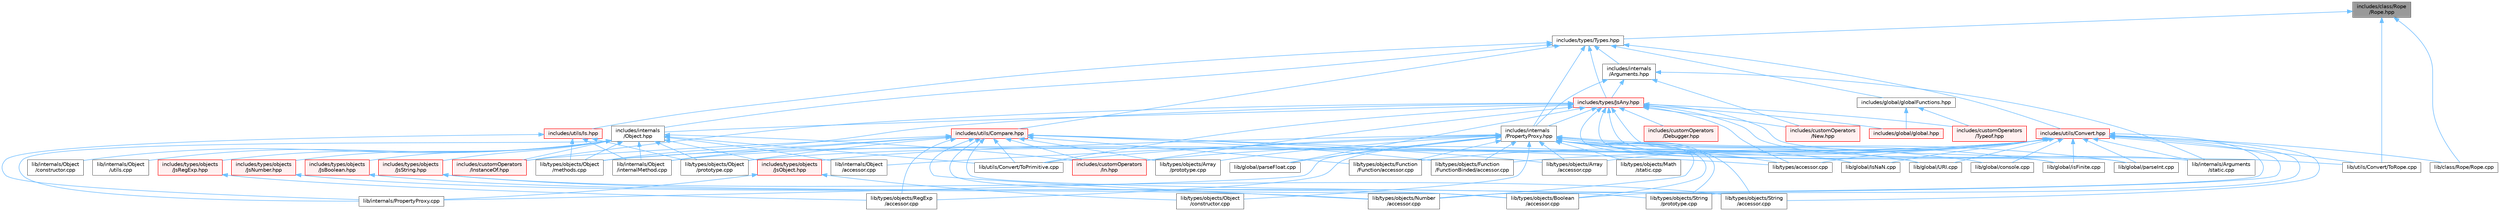 digraph "includes/class/Rope/Rope.hpp"
{
 // LATEX_PDF_SIZE
  bgcolor="transparent";
  edge [fontname=Helvetica,fontsize=10,labelfontname=Helvetica,labelfontsize=10];
  node [fontname=Helvetica,fontsize=10,shape=box,height=0.2,width=0.4];
  Node1 [id="Node000001",label="includes/class/Rope\l/Rope.hpp",height=0.2,width=0.4,color="gray40", fillcolor="grey60", style="filled", fontcolor="black",tooltip=" "];
  Node1 -> Node2 [id="edge1_Node000001_Node000002",dir="back",color="steelblue1",style="solid",tooltip=" "];
  Node2 [id="Node000002",label="includes/types/Types.hpp",height=0.2,width=0.4,color="grey40", fillcolor="white", style="filled",URL="$Types_8hpp.html",tooltip=" "];
  Node2 -> Node3 [id="edge2_Node000002_Node000003",dir="back",color="steelblue1",style="solid",tooltip=" "];
  Node3 [id="Node000003",label="includes/global/globalFunctions.hpp",height=0.2,width=0.4,color="grey40", fillcolor="white", style="filled",URL="$globalFunctions_8hpp.html",tooltip=" "];
  Node3 -> Node4 [id="edge3_Node000003_Node000004",dir="back",color="steelblue1",style="solid",tooltip=" "];
  Node4 [id="Node000004",label="includes/customOperators\l/Typeof.hpp",height=0.2,width=0.4,color="red", fillcolor="#FFF0F0", style="filled",URL="$Typeof_8hpp.html",tooltip=" "];
  Node3 -> Node6 [id="edge4_Node000003_Node000006",dir="back",color="steelblue1",style="solid",tooltip=" "];
  Node6 [id="Node000006",label="includes/global/global.hpp",height=0.2,width=0.4,color="red", fillcolor="#FFF0F0", style="filled",URL="$global_8hpp.html",tooltip=" "];
  Node2 -> Node9 [id="edge5_Node000002_Node000009",dir="back",color="steelblue1",style="solid",tooltip=" "];
  Node9 [id="Node000009",label="includes/internals\l/Arguments.hpp",height=0.2,width=0.4,color="grey40", fillcolor="white", style="filled",URL="$Arguments_8hpp.html",tooltip=" "];
  Node9 -> Node10 [id="edge6_Node000009_Node000010",dir="back",color="steelblue1",style="solid",tooltip=" "];
  Node10 [id="Node000010",label="includes/customOperators\l/New.hpp",height=0.2,width=0.4,color="red", fillcolor="#FFF0F0", style="filled",URL="$New_8hpp.html",tooltip=" "];
  Node9 -> Node11 [id="edge7_Node000009_Node000011",dir="back",color="steelblue1",style="solid",tooltip=" "];
  Node11 [id="Node000011",label="includes/internals\l/PropertyProxy.hpp",height=0.2,width=0.4,color="grey40", fillcolor="white", style="filled",URL="$PropertyProxy_8hpp.html",tooltip=" "];
  Node11 -> Node12 [id="edge8_Node000011_Node000012",dir="back",color="steelblue1",style="solid",tooltip=" "];
  Node12 [id="Node000012",label="includes/types/objects\l/JsObject.hpp",height=0.2,width=0.4,color="red", fillcolor="#FFF0F0", style="filled",URL="$JsObject_8hpp.html",tooltip=" "];
  Node12 -> Node44 [id="edge9_Node000012_Node000044",dir="back",color="steelblue1",style="solid",tooltip=" "];
  Node44 [id="Node000044",label="lib/internals/PropertyProxy.cpp",height=0.2,width=0.4,color="grey40", fillcolor="white", style="filled",URL="$PropertyProxy_8cpp.html",tooltip=" "];
  Node12 -> Node30 [id="edge10_Node000012_Node000030",dir="back",color="steelblue1",style="solid",tooltip=" "];
  Node30 [id="Node000030",label="lib/types/objects/Object\l/constructor.cpp",height=0.2,width=0.4,color="grey40", fillcolor="white", style="filled",URL="$types_2objects_2Object_2constructor_8cpp.html",tooltip=" "];
  Node11 -> Node52 [id="edge11_Node000011_Node000052",dir="back",color="steelblue1",style="solid",tooltip=" "];
  Node52 [id="Node000052",label="lib/global/IsNaN.cpp",height=0.2,width=0.4,color="grey40", fillcolor="white", style="filled",URL="$IsNaN_8cpp.html",tooltip=" "];
  Node11 -> Node53 [id="edge12_Node000011_Node000053",dir="back",color="steelblue1",style="solid",tooltip=" "];
  Node53 [id="Node000053",label="lib/global/URI.cpp",height=0.2,width=0.4,color="grey40", fillcolor="white", style="filled",URL="$URI_8cpp.html",tooltip=" "];
  Node11 -> Node54 [id="edge13_Node000011_Node000054",dir="back",color="steelblue1",style="solid",tooltip=" "];
  Node54 [id="Node000054",label="lib/global/console.cpp",height=0.2,width=0.4,color="grey40", fillcolor="white", style="filled",URL="$console_8cpp.html",tooltip=" "];
  Node11 -> Node55 [id="edge14_Node000011_Node000055",dir="back",color="steelblue1",style="solid",tooltip=" "];
  Node55 [id="Node000055",label="lib/global/isFinite.cpp",height=0.2,width=0.4,color="grey40", fillcolor="white", style="filled",URL="$isFinite_8cpp.html",tooltip=" "];
  Node11 -> Node56 [id="edge15_Node000011_Node000056",dir="back",color="steelblue1",style="solid",tooltip=" "];
  Node56 [id="Node000056",label="lib/global/parseFloat.cpp",height=0.2,width=0.4,color="grey40", fillcolor="white", style="filled",URL="$parseFloat_8cpp.html",tooltip=" "];
  Node11 -> Node57 [id="edge16_Node000011_Node000057",dir="back",color="steelblue1",style="solid",tooltip=" "];
  Node57 [id="Node000057",label="lib/global/parseInt.cpp",height=0.2,width=0.4,color="grey40", fillcolor="white", style="filled",URL="$parseInt_8cpp.html",tooltip=" "];
  Node11 -> Node58 [id="edge17_Node000011_Node000058",dir="back",color="steelblue1",style="solid",tooltip=" "];
  Node58 [id="Node000058",label="lib/internals/Object\l/accessor.cpp",height=0.2,width=0.4,color="grey40", fillcolor="white", style="filled",URL="$internals_2Object_2accessor_8cpp.html",tooltip=" "];
  Node11 -> Node44 [id="edge18_Node000011_Node000044",dir="back",color="steelblue1",style="solid",tooltip=" "];
  Node11 -> Node21 [id="edge19_Node000011_Node000021",dir="back",color="steelblue1",style="solid",tooltip=" "];
  Node21 [id="Node000021",label="lib/types/accessor.cpp",height=0.2,width=0.4,color="grey40", fillcolor="white", style="filled",URL="$types_2accessor_8cpp.html",tooltip=" "];
  Node11 -> Node39 [id="edge20_Node000011_Node000039",dir="back",color="steelblue1",style="solid",tooltip=" "];
  Node39 [id="Node000039",label="lib/types/objects/Array\l/accessor.cpp",height=0.2,width=0.4,color="grey40", fillcolor="white", style="filled",URL="$types_2objects_2Array_2accessor_8cpp.html",tooltip=" "];
  Node11 -> Node42 [id="edge21_Node000011_Node000042",dir="back",color="steelblue1",style="solid",tooltip=" "];
  Node42 [id="Node000042",label="lib/types/objects/Array\l/prototype.cpp",height=0.2,width=0.4,color="grey40", fillcolor="white", style="filled",URL="$Array_2prototype_8cpp.html",tooltip=" "];
  Node11 -> Node59 [id="edge22_Node000011_Node000059",dir="back",color="steelblue1",style="solid",tooltip=" "];
  Node59 [id="Node000059",label="lib/types/objects/Boolean\l/accessor.cpp",height=0.2,width=0.4,color="grey40", fillcolor="white", style="filled",URL="$types_2objects_2Boolean_2accessor_8cpp.html",tooltip=" "];
  Node11 -> Node25 [id="edge23_Node000011_Node000025",dir="back",color="steelblue1",style="solid",tooltip=" "];
  Node25 [id="Node000025",label="lib/types/objects/Function\l/Function/accessor.cpp",height=0.2,width=0.4,color="grey40", fillcolor="white", style="filled",URL="$types_2objects_2Function_2Function_2accessor_8cpp.html",tooltip=" "];
  Node11 -> Node17 [id="edge24_Node000011_Node000017",dir="back",color="steelblue1",style="solid",tooltip=" "];
  Node17 [id="Node000017",label="lib/types/objects/Function\l/FunctionBinded/accessor.cpp",height=0.2,width=0.4,color="grey40", fillcolor="white", style="filled",URL="$types_2objects_2Function_2FunctionBinded_2accessor_8cpp.html",tooltip=" "];
  Node11 -> Node60 [id="edge25_Node000011_Node000060",dir="back",color="steelblue1",style="solid",tooltip=" "];
  Node60 [id="Node000060",label="lib/types/objects/Math\l/static.cpp",height=0.2,width=0.4,color="grey40", fillcolor="white", style="filled",URL="$types_2objects_2Math_2static_8cpp.html",tooltip=" "];
  Node11 -> Node61 [id="edge26_Node000011_Node000061",dir="back",color="steelblue1",style="solid",tooltip=" "];
  Node61 [id="Node000061",label="lib/types/objects/Number\l/accessor.cpp",height=0.2,width=0.4,color="grey40", fillcolor="white", style="filled",URL="$types_2objects_2Number_2accessor_8cpp.html",tooltip=" "];
  Node11 -> Node30 [id="edge27_Node000011_Node000030",dir="back",color="steelblue1",style="solid",tooltip=" "];
  Node11 -> Node62 [id="edge28_Node000011_Node000062",dir="back",color="steelblue1",style="solid",tooltip=" "];
  Node62 [id="Node000062",label="lib/types/objects/RegExp\l/accessor.cpp",height=0.2,width=0.4,color="grey40", fillcolor="white", style="filled",URL="$types_2objects_2RegExp_2accessor_8cpp.html",tooltip=" "];
  Node11 -> Node63 [id="edge29_Node000011_Node000063",dir="back",color="steelblue1",style="solid",tooltip=" "];
  Node63 [id="Node000063",label="lib/types/objects/String\l/accessor.cpp",height=0.2,width=0.4,color="grey40", fillcolor="white", style="filled",URL="$types_2objects_2String_2accessor_8cpp.html",tooltip=" "];
  Node11 -> Node64 [id="edge30_Node000011_Node000064",dir="back",color="steelblue1",style="solid",tooltip=" "];
  Node64 [id="Node000064",label="lib/types/objects/String\l/prototype.cpp",height=0.2,width=0.4,color="grey40", fillcolor="white", style="filled",URL="$String_2prototype_8cpp.html",tooltip=" "];
  Node11 -> Node65 [id="edge31_Node000011_Node000065",dir="back",color="steelblue1",style="solid",tooltip=" "];
  Node65 [id="Node000065",label="lib/utils/Convert/ToPrimitive.cpp",height=0.2,width=0.4,color="grey40", fillcolor="white", style="filled",URL="$ToPrimitive_8cpp.html",tooltip=" "];
  Node9 -> Node66 [id="edge32_Node000009_Node000066",dir="back",color="steelblue1",style="solid",tooltip=" "];
  Node66 [id="Node000066",label="includes/types/JsAny.hpp",height=0.2,width=0.4,color="red", fillcolor="#FFF0F0", style="filled",URL="$JsAny_8hpp.html",tooltip=" "];
  Node66 -> Node67 [id="edge33_Node000066_Node000067",dir="back",color="steelblue1",style="solid",tooltip=" "];
  Node67 [id="Node000067",label="includes/customOperators\l/Debugger.hpp",height=0.2,width=0.4,color="red", fillcolor="#FFF0F0", style="filled",URL="$Debugger_8hpp.html",tooltip=" "];
  Node66 -> Node70 [id="edge34_Node000066_Node000070",dir="back",color="steelblue1",style="solid",tooltip=" "];
  Node70 [id="Node000070",label="includes/customOperators\l/In.hpp",height=0.2,width=0.4,color="red", fillcolor="#FFF0F0", style="filled",URL="$In_8hpp.html",tooltip=" "];
  Node66 -> Node71 [id="edge35_Node000066_Node000071",dir="back",color="steelblue1",style="solid",tooltip=" "];
  Node71 [id="Node000071",label="includes/customOperators\l/InstanceOf.hpp",height=0.2,width=0.4,color="red", fillcolor="#FFF0F0", style="filled",URL="$InstanceOf_8hpp.html",tooltip=" "];
  Node66 -> Node10 [id="edge36_Node000066_Node000010",dir="back",color="steelblue1",style="solid",tooltip=" "];
  Node66 -> Node4 [id="edge37_Node000066_Node000004",dir="back",color="steelblue1",style="solid",tooltip=" "];
  Node66 -> Node6 [id="edge38_Node000066_Node000006",dir="back",color="steelblue1",style="solid",tooltip=" "];
  Node66 -> Node123 [id="edge39_Node000066_Node000123",dir="back",color="steelblue1",style="solid",tooltip=" "];
  Node123 [id="Node000123",label="includes/internals\l/Object.hpp",height=0.2,width=0.4,color="grey40", fillcolor="white", style="filled",URL="$Object_8hpp.html",tooltip=" "];
  Node123 -> Node70 [id="edge40_Node000123_Node000070",dir="back",color="steelblue1",style="solid",tooltip=" "];
  Node123 -> Node71 [id="edge41_Node000123_Node000071",dir="back",color="steelblue1",style="solid",tooltip=" "];
  Node123 -> Node124 [id="edge42_Node000123_Node000124",dir="back",color="steelblue1",style="solid",tooltip=" "];
  Node124 [id="Node000124",label="includes/types/objects\l/JsBoolean.hpp",height=0.2,width=0.4,color="red", fillcolor="#FFF0F0", style="filled",URL="$JsBoolean_8hpp.html",tooltip=" "];
  Node124 -> Node59 [id="edge43_Node000124_Node000059",dir="back",color="steelblue1",style="solid",tooltip=" "];
  Node123 -> Node125 [id="edge44_Node000123_Node000125",dir="back",color="steelblue1",style="solid",tooltip=" "];
  Node125 [id="Node000125",label="includes/types/objects\l/JsNumber.hpp",height=0.2,width=0.4,color="red", fillcolor="#FFF0F0", style="filled",URL="$JsNumber_8hpp.html",tooltip=" "];
  Node125 -> Node61 [id="edge45_Node000125_Node000061",dir="back",color="steelblue1",style="solid",tooltip=" "];
  Node123 -> Node12 [id="edge46_Node000123_Node000012",dir="back",color="steelblue1",style="solid",tooltip=" "];
  Node123 -> Node79 [id="edge47_Node000123_Node000079",dir="back",color="steelblue1",style="solid",tooltip=" "];
  Node79 [id="Node000079",label="includes/types/objects\l/JsRegExp.hpp",height=0.2,width=0.4,color="red", fillcolor="#FFF0F0", style="filled",URL="$JsRegExp_8hpp.html",tooltip=" "];
  Node79 -> Node62 [id="edge48_Node000079_Node000062",dir="back",color="steelblue1",style="solid",tooltip=" "];
  Node123 -> Node80 [id="edge49_Node000123_Node000080",dir="back",color="steelblue1",style="solid",tooltip=" "];
  Node80 [id="Node000080",label="includes/types/objects\l/JsString.hpp",height=0.2,width=0.4,color="red", fillcolor="#FFF0F0", style="filled",URL="$JsString_8hpp.html",tooltip=" "];
  Node80 -> Node63 [id="edge50_Node000080_Node000063",dir="back",color="steelblue1",style="solid",tooltip=" "];
  Node80 -> Node64 [id="edge51_Node000080_Node000064",dir="back",color="steelblue1",style="solid",tooltip=" "];
  Node123 -> Node58 [id="edge52_Node000123_Node000058",dir="back",color="steelblue1",style="solid",tooltip=" "];
  Node123 -> Node122 [id="edge53_Node000123_Node000122",dir="back",color="steelblue1",style="solid",tooltip=" "];
  Node122 [id="Node000122",label="lib/internals/Object\l/constructor.cpp",height=0.2,width=0.4,color="grey40", fillcolor="white", style="filled",URL="$internals_2Object_2constructor_8cpp.html",tooltip=" "];
  Node123 -> Node83 [id="edge54_Node000123_Node000083",dir="back",color="steelblue1",style="solid",tooltip=" "];
  Node83 [id="Node000083",label="lib/internals/Object\l/internalMethod.cpp",height=0.2,width=0.4,color="grey40", fillcolor="white", style="filled",URL="$internals_2Object_2internalMethod_8cpp.html",tooltip=" "];
  Node123 -> Node126 [id="edge55_Node000123_Node000126",dir="back",color="steelblue1",style="solid",tooltip=" "];
  Node126 [id="Node000126",label="lib/internals/Object\l/utils.cpp",height=0.2,width=0.4,color="grey40", fillcolor="white", style="filled",URL="$utils_8cpp.html",tooltip=" "];
  Node123 -> Node44 [id="edge56_Node000123_Node000044",dir="back",color="steelblue1",style="solid",tooltip=" "];
  Node123 -> Node31 [id="edge57_Node000123_Node000031",dir="back",color="steelblue1",style="solid",tooltip=" "];
  Node31 [id="Node000031",label="lib/types/objects/Object\l/methods.cpp",height=0.2,width=0.4,color="grey40", fillcolor="white", style="filled",URL="$Object_2methods_8cpp.html",tooltip=" "];
  Node123 -> Node32 [id="edge58_Node000123_Node000032",dir="back",color="steelblue1",style="solid",tooltip=" "];
  Node32 [id="Node000032",label="lib/types/objects/Object\l/prototype.cpp",height=0.2,width=0.4,color="grey40", fillcolor="white", style="filled",URL="$Object_2prototype_8cpp.html",tooltip=" "];
  Node123 -> Node65 [id="edge59_Node000123_Node000065",dir="back",color="steelblue1",style="solid",tooltip=" "];
  Node66 -> Node11 [id="edge60_Node000066_Node000011",dir="back",color="steelblue1",style="solid",tooltip=" "];
  Node66 -> Node52 [id="edge61_Node000066_Node000052",dir="back",color="steelblue1",style="solid",tooltip=" "];
  Node66 -> Node53 [id="edge62_Node000066_Node000053",dir="back",color="steelblue1",style="solid",tooltip=" "];
  Node66 -> Node55 [id="edge63_Node000066_Node000055",dir="back",color="steelblue1",style="solid",tooltip=" "];
  Node66 -> Node56 [id="edge64_Node000066_Node000056",dir="back",color="steelblue1",style="solid",tooltip=" "];
  Node66 -> Node57 [id="edge65_Node000066_Node000057",dir="back",color="steelblue1",style="solid",tooltip=" "];
  Node66 -> Node20 [id="edge66_Node000066_Node000020",dir="back",color="steelblue1",style="solid",tooltip=" "];
  Node20 [id="Node000020",label="lib/internals/Arguments\l/static.cpp",height=0.2,width=0.4,color="grey40", fillcolor="white", style="filled",URL="$internals_2Arguments_2static_8cpp.html",tooltip=" "];
  Node66 -> Node21 [id="edge67_Node000066_Node000021",dir="back",color="steelblue1",style="solid",tooltip=" "];
  Node66 -> Node31 [id="edge68_Node000066_Node000031",dir="back",color="steelblue1",style="solid",tooltip=" "];
  Node66 -> Node65 [id="edge69_Node000066_Node000065",dir="back",color="steelblue1",style="solid",tooltip=" "];
  Node66 -> Node117 [id="edge70_Node000066_Node000117",dir="back",color="steelblue1",style="solid",tooltip=" "];
  Node117 [id="Node000117",label="lib/utils/Convert/ToRope.cpp",height=0.2,width=0.4,color="grey40", fillcolor="white", style="filled",URL="$ToRope_8cpp.html",tooltip=" "];
  Node9 -> Node20 [id="edge71_Node000009_Node000020",dir="back",color="steelblue1",style="solid",tooltip=" "];
  Node2 -> Node123 [id="edge72_Node000002_Node000123",dir="back",color="steelblue1",style="solid",tooltip=" "];
  Node2 -> Node11 [id="edge73_Node000002_Node000011",dir="back",color="steelblue1",style="solid",tooltip=" "];
  Node2 -> Node66 [id="edge74_Node000002_Node000066",dir="back",color="steelblue1",style="solid",tooltip=" "];
  Node2 -> Node82 [id="edge75_Node000002_Node000082",dir="back",color="steelblue1",style="solid",tooltip=" "];
  Node82 [id="Node000082",label="includes/utils/Compare.hpp",height=0.2,width=0.4,color="red", fillcolor="#FFF0F0", style="filled",URL="$Compare_8hpp.html",tooltip=" "];
  Node82 -> Node70 [id="edge76_Node000082_Node000070",dir="back",color="steelblue1",style="solid",tooltip=" "];
  Node82 -> Node71 [id="edge77_Node000082_Node000071",dir="back",color="steelblue1",style="solid",tooltip=" "];
  Node82 -> Node83 [id="edge78_Node000082_Node000083",dir="back",color="steelblue1",style="solid",tooltip=" "];
  Node82 -> Node21 [id="edge79_Node000082_Node000021",dir="back",color="steelblue1",style="solid",tooltip=" "];
  Node82 -> Node39 [id="edge80_Node000082_Node000039",dir="back",color="steelblue1",style="solid",tooltip=" "];
  Node82 -> Node42 [id="edge81_Node000082_Node000042",dir="back",color="steelblue1",style="solid",tooltip=" "];
  Node82 -> Node59 [id="edge82_Node000082_Node000059",dir="back",color="steelblue1",style="solid",tooltip=" "];
  Node82 -> Node25 [id="edge83_Node000082_Node000025",dir="back",color="steelblue1",style="solid",tooltip=" "];
  Node82 -> Node17 [id="edge84_Node000082_Node000017",dir="back",color="steelblue1",style="solid",tooltip=" "];
  Node82 -> Node61 [id="edge85_Node000082_Node000061",dir="back",color="steelblue1",style="solid",tooltip=" "];
  Node82 -> Node31 [id="edge86_Node000082_Node000031",dir="back",color="steelblue1",style="solid",tooltip=" "];
  Node82 -> Node32 [id="edge87_Node000082_Node000032",dir="back",color="steelblue1",style="solid",tooltip=" "];
  Node82 -> Node62 [id="edge88_Node000082_Node000062",dir="back",color="steelblue1",style="solid",tooltip=" "];
  Node82 -> Node63 [id="edge89_Node000082_Node000063",dir="back",color="steelblue1",style="solid",tooltip=" "];
  Node82 -> Node65 [id="edge90_Node000082_Node000065",dir="back",color="steelblue1",style="solid",tooltip=" "];
  Node2 -> Node84 [id="edge91_Node000002_Node000084",dir="back",color="steelblue1",style="solid",tooltip=" "];
  Node84 [id="Node000084",label="includes/utils/Convert.hpp",height=0.2,width=0.4,color="red", fillcolor="#FFF0F0", style="filled",URL="$Convert_8hpp.html",tooltip=" "];
  Node84 -> Node70 [id="edge92_Node000084_Node000070",dir="back",color="steelblue1",style="solid",tooltip=" "];
  Node84 -> Node86 [id="edge93_Node000084_Node000086",dir="back",color="steelblue1",style="solid",tooltip=" "];
  Node86 [id="Node000086",label="lib/class/Rope/Rope.cpp",height=0.2,width=0.4,color="grey40", fillcolor="white", style="filled",URL="$Rope_8cpp.html",tooltip=" "];
  Node84 -> Node52 [id="edge94_Node000084_Node000052",dir="back",color="steelblue1",style="solid",tooltip=" "];
  Node84 -> Node53 [id="edge95_Node000084_Node000053",dir="back",color="steelblue1",style="solid",tooltip=" "];
  Node84 -> Node54 [id="edge96_Node000084_Node000054",dir="back",color="steelblue1",style="solid",tooltip=" "];
  Node84 -> Node55 [id="edge97_Node000084_Node000055",dir="back",color="steelblue1",style="solid",tooltip=" "];
  Node84 -> Node57 [id="edge98_Node000084_Node000057",dir="back",color="steelblue1",style="solid",tooltip=" "];
  Node84 -> Node20 [id="edge99_Node000084_Node000020",dir="back",color="steelblue1",style="solid",tooltip=" "];
  Node84 -> Node83 [id="edge100_Node000084_Node000083",dir="back",color="steelblue1",style="solid",tooltip=" "];
  Node84 -> Node21 [id="edge101_Node000084_Node000021",dir="back",color="steelblue1",style="solid",tooltip=" "];
  Node84 -> Node39 [id="edge102_Node000084_Node000039",dir="back",color="steelblue1",style="solid",tooltip=" "];
  Node84 -> Node59 [id="edge103_Node000084_Node000059",dir="back",color="steelblue1",style="solid",tooltip=" "];
  Node84 -> Node25 [id="edge104_Node000084_Node000025",dir="back",color="steelblue1",style="solid",tooltip=" "];
  Node84 -> Node17 [id="edge105_Node000084_Node000017",dir="back",color="steelblue1",style="solid",tooltip=" "];
  Node84 -> Node61 [id="edge106_Node000084_Node000061",dir="back",color="steelblue1",style="solid",tooltip=" "];
  Node84 -> Node31 [id="edge107_Node000084_Node000031",dir="back",color="steelblue1",style="solid",tooltip=" "];
  Node84 -> Node32 [id="edge108_Node000084_Node000032",dir="back",color="steelblue1",style="solid",tooltip=" "];
  Node84 -> Node63 [id="edge109_Node000084_Node000063",dir="back",color="steelblue1",style="solid",tooltip=" "];
  Node84 -> Node64 [id="edge110_Node000084_Node000064",dir="back",color="steelblue1",style="solid",tooltip=" "];
  Node84 -> Node117 [id="edge111_Node000084_Node000117",dir="back",color="steelblue1",style="solid",tooltip=" "];
  Node2 -> Node121 [id="edge112_Node000002_Node000121",dir="back",color="steelblue1",style="solid",tooltip=" "];
  Node121 [id="Node000121",label="includes/utils/Is.hpp",height=0.2,width=0.4,color="red", fillcolor="#FFF0F0", style="filled",URL="$Is_8hpp.html",tooltip=" "];
  Node121 -> Node83 [id="edge113_Node000121_Node000083",dir="back",color="steelblue1",style="solid",tooltip=" "];
  Node121 -> Node44 [id="edge114_Node000121_Node000044",dir="back",color="steelblue1",style="solid",tooltip=" "];
  Node121 -> Node31 [id="edge115_Node000121_Node000031",dir="back",color="steelblue1",style="solid",tooltip=" "];
  Node121 -> Node32 [id="edge116_Node000121_Node000032",dir="back",color="steelblue1",style="solid",tooltip=" "];
  Node1 -> Node86 [id="edge117_Node000001_Node000086",dir="back",color="steelblue1",style="solid",tooltip=" "];
  Node1 -> Node117 [id="edge118_Node000001_Node000117",dir="back",color="steelblue1",style="solid",tooltip=" "];
}
